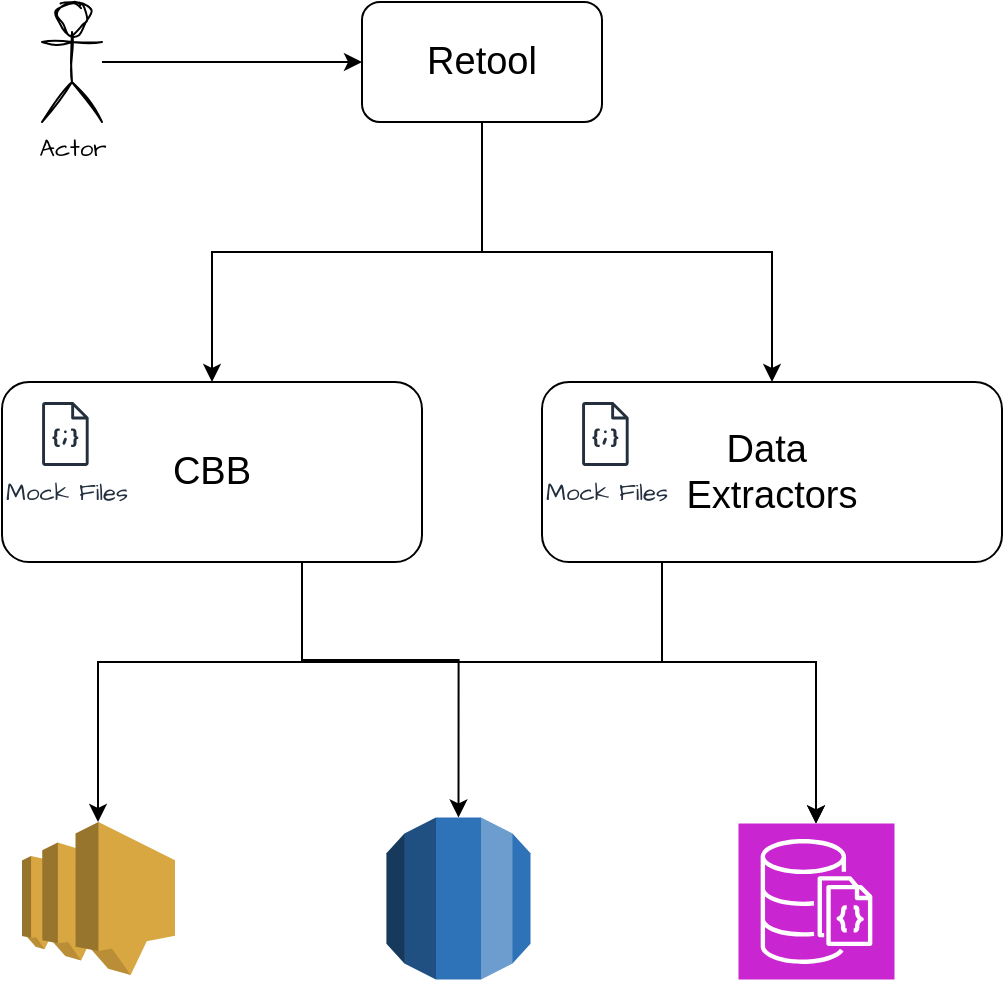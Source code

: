<mxfile version="26.0.6">
  <diagram name="Page-1" id="Mik8uA4yQJDKrxCXecey">
    <mxGraphModel dx="970" dy="716" grid="1" gridSize="10" guides="1" tooltips="1" connect="1" arrows="1" fold="1" page="1" pageScale="1" pageWidth="1169" pageHeight="827" math="0" shadow="0">
      <root>
        <mxCell id="0" />
        <mxCell id="1" parent="0" />
        <mxCell id="WBsU6tQLdA7G8KW8lZAZ-6" value="" style="edgeStyle=orthogonalEdgeStyle;rounded=0;hachureGap=4;orthogonalLoop=1;jettySize=auto;html=1;fontFamily=Architects Daughter;fontSource=https%3A%2F%2Ffonts.googleapis.com%2Fcss%3Ffamily%3DArchitects%2BDaughter;shadow=0;" edge="1" parent="1" source="WBsU6tQLdA7G8KW8lZAZ-3" target="WBsU6tQLdA7G8KW8lZAZ-5">
          <mxGeometry relative="1" as="geometry" />
        </mxCell>
        <mxCell id="WBsU6tQLdA7G8KW8lZAZ-8" value="" style="edgeStyle=orthogonalEdgeStyle;rounded=0;hachureGap=4;orthogonalLoop=1;jettySize=auto;html=1;fontFamily=Architects Daughter;fontSource=https%3A%2F%2Ffonts.googleapis.com%2Fcss%3Ffamily%3DArchitects%2BDaughter;" edge="1" parent="1" source="WBsU6tQLdA7G8KW8lZAZ-3" target="WBsU6tQLdA7G8KW8lZAZ-7">
          <mxGeometry relative="1" as="geometry" />
        </mxCell>
        <mxCell id="WBsU6tQLdA7G8KW8lZAZ-3" value="&lt;font style=&quot;font-size: 19px;&quot; face=&quot;Helvetica&quot;&gt;Retool&lt;/font&gt;" style="rounded=1;whiteSpace=wrap;html=1;hachureGap=4;fontFamily=Architects Daughter;fontSource=https%3A%2F%2Ffonts.googleapis.com%2Fcss%3Ffamily%3DArchitects%2BDaughter;glass=0;shadow=0;" vertex="1" parent="1">
          <mxGeometry x="390" y="250" width="120" height="60" as="geometry" />
        </mxCell>
        <mxCell id="WBsU6tQLdA7G8KW8lZAZ-17" style="edgeStyle=orthogonalEdgeStyle;rounded=0;hachureGap=4;orthogonalLoop=1;jettySize=auto;html=1;fontFamily=Architects Daughter;fontSource=https%3A%2F%2Ffonts.googleapis.com%2Fcss%3Ffamily%3DArchitects%2BDaughter;" edge="1" parent="1" source="WBsU6tQLdA7G8KW8lZAZ-5" target="WBsU6tQLdA7G8KW8lZAZ-9">
          <mxGeometry relative="1" as="geometry">
            <Array as="points">
              <mxPoint x="360" y="580" />
              <mxPoint x="258" y="580" />
            </Array>
          </mxGeometry>
        </mxCell>
        <mxCell id="WBsU6tQLdA7G8KW8lZAZ-19" style="edgeStyle=orthogonalEdgeStyle;rounded=0;hachureGap=4;orthogonalLoop=1;jettySize=auto;html=1;fontFamily=Architects Daughter;fontSource=https%3A%2F%2Ffonts.googleapis.com%2Fcss%3Ffamily%3DArchitects%2BDaughter;" edge="1" parent="1" source="WBsU6tQLdA7G8KW8lZAZ-5" target="WBsU6tQLdA7G8KW8lZAZ-15">
          <mxGeometry relative="1" as="geometry">
            <Array as="points">
              <mxPoint x="360" y="580" />
              <mxPoint x="617" y="580" />
            </Array>
          </mxGeometry>
        </mxCell>
        <mxCell id="WBsU6tQLdA7G8KW8lZAZ-5" value="&lt;font style=&quot;font-size: 19px;&quot; face=&quot;Helvetica&quot;&gt;CBB&lt;/font&gt;" style="rounded=1;whiteSpace=wrap;html=1;hachureGap=4;fontFamily=Architects Daughter;fontSource=https%3A%2F%2Ffonts.googleapis.com%2Fcss%3Ffamily%3DArchitects%2BDaughter;glass=0;shadow=0;" vertex="1" parent="1">
          <mxGeometry x="210" y="440" width="210" height="90" as="geometry" />
        </mxCell>
        <mxCell id="WBsU6tQLdA7G8KW8lZAZ-18" style="edgeStyle=orthogonalEdgeStyle;rounded=0;hachureGap=4;orthogonalLoop=1;jettySize=auto;html=1;fontFamily=Architects Daughter;fontSource=https%3A%2F%2Ffonts.googleapis.com%2Fcss%3Ffamily%3DArchitects%2BDaughter;exitX=0.5;exitY=1;exitDx=0;exitDy=0;" edge="1" parent="1" source="WBsU6tQLdA7G8KW8lZAZ-7" target="WBsU6tQLdA7G8KW8lZAZ-15">
          <mxGeometry relative="1" as="geometry">
            <Array as="points">
              <mxPoint x="540" y="580" />
              <mxPoint x="617" y="580" />
            </Array>
          </mxGeometry>
        </mxCell>
        <mxCell id="WBsU6tQLdA7G8KW8lZAZ-7" value="&lt;font style=&quot;font-size: 19px;&quot; face=&quot;Helvetica&quot;&gt;Data&amp;nbsp;&lt;/font&gt;&lt;div&gt;&lt;font style=&quot;font-size: 19px;&quot; face=&quot;Helvetica&quot;&gt;Extractors&lt;/font&gt;&lt;/div&gt;" style="rounded=1;whiteSpace=wrap;html=1;hachureGap=4;fontFamily=Architects Daughter;fontSource=https%3A%2F%2Ffonts.googleapis.com%2Fcss%3Ffamily%3DArchitects%2BDaughter;glass=0;shadow=0;" vertex="1" parent="1">
          <mxGeometry x="480" y="440" width="230" height="90" as="geometry" />
        </mxCell>
        <mxCell id="WBsU6tQLdA7G8KW8lZAZ-9" value="" style="outlineConnect=0;dashed=0;verticalLabelPosition=bottom;verticalAlign=top;align=center;html=1;shape=mxgraph.aws3.sns;fillColor=#D9A741;gradientColor=none;hachureGap=4;fontFamily=Architects Daughter;fontSource=https%3A%2F%2Ffonts.googleapis.com%2Fcss%3Ffamily%3DArchitects%2BDaughter;" vertex="1" parent="1">
          <mxGeometry x="220" y="660" width="76.5" height="76.5" as="geometry" />
        </mxCell>
        <mxCell id="WBsU6tQLdA7G8KW8lZAZ-10" value="" style="outlineConnect=0;dashed=0;verticalLabelPosition=bottom;verticalAlign=top;align=center;html=1;shape=mxgraph.aws3.rds;fillColor=#2E73B8;gradientColor=none;hachureGap=4;fontFamily=Architects Daughter;fontSource=https%3A%2F%2Ffonts.googleapis.com%2Fcss%3Ffamily%3DArchitects%2BDaughter;" vertex="1" parent="1">
          <mxGeometry x="402.25" y="657.75" width="72" height="81" as="geometry" />
        </mxCell>
        <mxCell id="WBsU6tQLdA7G8KW8lZAZ-15" value="" style="sketch=0;points=[[0,0,0],[0.25,0,0],[0.5,0,0],[0.75,0,0],[1,0,0],[0,1,0],[0.25,1,0],[0.5,1,0],[0.75,1,0],[1,1,0],[0,0.25,0],[0,0.5,0],[0,0.75,0],[1,0.25,0],[1,0.5,0],[1,0.75,0]];outlineConnect=0;fontColor=#232F3E;fillColor=#C925D1;strokeColor=#ffffff;dashed=0;verticalLabelPosition=bottom;verticalAlign=top;align=center;html=1;fontSize=12;fontStyle=0;aspect=fixed;shape=mxgraph.aws4.resourceIcon;resIcon=mxgraph.aws4.documentdb_with_mongodb_compatibility;hachureGap=4;jiggle=2;curveFitting=1;fontFamily=Architects Daughter;fontSource=https%3A%2F%2Ffonts.googleapis.com%2Fcss%3Ffamily%3DArchitects%2BDaughter;" vertex="1" parent="1">
          <mxGeometry x="578.25" y="660.75" width="78" height="78" as="geometry" />
        </mxCell>
        <mxCell id="WBsU6tQLdA7G8KW8lZAZ-20" style="edgeStyle=orthogonalEdgeStyle;rounded=0;hachureGap=4;orthogonalLoop=1;jettySize=auto;html=1;entryX=0.5;entryY=0;entryDx=0;entryDy=0;entryPerimeter=0;fontFamily=Architects Daughter;fontSource=https%3A%2F%2Ffonts.googleapis.com%2Fcss%3Ffamily%3DArchitects%2BDaughter;" edge="1" parent="1" source="WBsU6tQLdA7G8KW8lZAZ-5" target="WBsU6tQLdA7G8KW8lZAZ-10">
          <mxGeometry relative="1" as="geometry">
            <Array as="points">
              <mxPoint x="360" y="579" />
              <mxPoint x="438" y="579" />
            </Array>
          </mxGeometry>
        </mxCell>
        <mxCell id="WBsU6tQLdA7G8KW8lZAZ-22" style="edgeStyle=orthogonalEdgeStyle;rounded=0;hachureGap=4;orthogonalLoop=1;jettySize=auto;html=1;fontFamily=Architects Daughter;fontSource=https%3A%2F%2Ffonts.googleapis.com%2Fcss%3Ffamily%3DArchitects%2BDaughter;" edge="1" parent="1" source="WBsU6tQLdA7G8KW8lZAZ-21" target="WBsU6tQLdA7G8KW8lZAZ-3">
          <mxGeometry relative="1" as="geometry" />
        </mxCell>
        <mxCell id="WBsU6tQLdA7G8KW8lZAZ-21" value="Actor" style="shape=umlActor;verticalLabelPosition=bottom;verticalAlign=top;html=1;sketch=1;hachureGap=4;jiggle=2;curveFitting=1;fontFamily=Architects Daughter;fontSource=https%3A%2F%2Ffonts.googleapis.com%2Fcss%3Ffamily%3DArchitects%2BDaughter;" vertex="1" parent="1">
          <mxGeometry x="230" y="250" width="30" height="60" as="geometry" />
        </mxCell>
        <mxCell id="WBsU6tQLdA7G8KW8lZAZ-25" value="Mock Files" style="sketch=0;outlineConnect=0;fontColor=#232F3E;gradientColor=none;fillColor=#232F3D;strokeColor=none;dashed=0;verticalLabelPosition=bottom;verticalAlign=top;align=center;html=1;fontSize=12;fontStyle=0;aspect=fixed;pointerEvents=1;shape=mxgraph.aws4.json_script;hachureGap=4;jiggle=2;curveFitting=1;fontFamily=Architects Daughter;fontSource=https%3A%2F%2Ffonts.googleapis.com%2Fcss%3Ffamily%3DArchitects%2BDaughter;" vertex="1" parent="1">
          <mxGeometry x="230" y="450" width="23.38" height="32" as="geometry" />
        </mxCell>
        <mxCell id="WBsU6tQLdA7G8KW8lZAZ-26" value="Mock Files" style="sketch=0;outlineConnect=0;fontColor=#232F3E;gradientColor=none;fillColor=#232F3D;strokeColor=none;dashed=0;verticalLabelPosition=bottom;verticalAlign=top;align=center;html=1;fontSize=12;fontStyle=0;aspect=fixed;pointerEvents=1;shape=mxgraph.aws4.json_script;hachureGap=4;jiggle=2;curveFitting=1;fontFamily=Architects Daughter;fontSource=https%3A%2F%2Ffonts.googleapis.com%2Fcss%3Ffamily%3DArchitects%2BDaughter;" vertex="1" parent="1">
          <mxGeometry x="500" y="450" width="23.38" height="32" as="geometry" />
        </mxCell>
      </root>
    </mxGraphModel>
  </diagram>
</mxfile>
